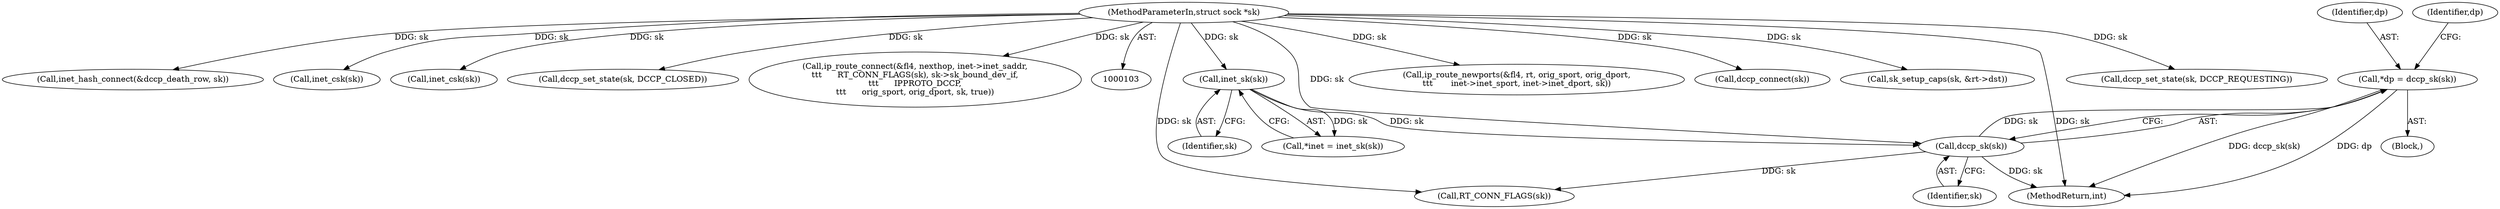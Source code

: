 digraph "0_linux_f6d8bd051c391c1c0458a30b2a7abcd939329259@pointer" {
"1000120" [label="(Call,*dp = dccp_sk(sk))"];
"1000122" [label="(Call,dccp_sk(sk))"];
"1000117" [label="(Call,inet_sk(sk))"];
"1000104" [label="(MethodParameterIn,struct sock *sk)"];
"1000123" [label="(Identifier,sk)"];
"1000411" [label="(MethodReturn,int)"];
"1000107" [label="(Block,)"];
"1000326" [label="(Call,ip_route_newports(&fl4, rt, orig_sport, orig_dport,\n\t\t\t       inet->inet_sport, inet->inet_dport, sk))"];
"1000121" [label="(Identifier,dp)"];
"1000381" [label="(Call,dccp_connect(sk))"];
"1000347" [label="(Call,sk_setup_caps(sk, &rt->dst))"];
"1000310" [label="(Call,dccp_set_state(sk, DCCP_REQUESTING))"];
"1000315" [label="(Call,inet_hash_connect(&dccp_death_row, sk))"];
"1000302" [label="(Call,inet_csk(sk))"];
"1000208" [label="(Call,RT_CONN_FLAGS(sk))"];
"1000133" [label="(Identifier,dp)"];
"1000117" [label="(Call,inet_sk(sk))"];
"1000115" [label="(Call,*inet = inet_sk(sk))"];
"1000118" [label="(Identifier,sk)"];
"1000290" [label="(Call,inet_csk(sk))"];
"1000104" [label="(MethodParameterIn,struct sock *sk)"];
"1000120" [label="(Call,*dp = dccp_sk(sk))"];
"1000395" [label="(Call,dccp_set_state(sk, DCCP_CLOSED))"];
"1000122" [label="(Call,dccp_sk(sk))"];
"1000201" [label="(Call,ip_route_connect(&fl4, nexthop, inet->inet_saddr,\n\t\t\t      RT_CONN_FLAGS(sk), sk->sk_bound_dev_if,\n\t\t\t      IPPROTO_DCCP,\n\t\t\t      orig_sport, orig_dport, sk, true))"];
"1000120" -> "1000107"  [label="AST: "];
"1000120" -> "1000122"  [label="CFG: "];
"1000121" -> "1000120"  [label="AST: "];
"1000122" -> "1000120"  [label="AST: "];
"1000133" -> "1000120"  [label="CFG: "];
"1000120" -> "1000411"  [label="DDG: dp"];
"1000120" -> "1000411"  [label="DDG: dccp_sk(sk)"];
"1000122" -> "1000120"  [label="DDG: sk"];
"1000122" -> "1000123"  [label="CFG: "];
"1000123" -> "1000122"  [label="AST: "];
"1000122" -> "1000411"  [label="DDG: sk"];
"1000117" -> "1000122"  [label="DDG: sk"];
"1000104" -> "1000122"  [label="DDG: sk"];
"1000122" -> "1000208"  [label="DDG: sk"];
"1000117" -> "1000115"  [label="AST: "];
"1000117" -> "1000118"  [label="CFG: "];
"1000118" -> "1000117"  [label="AST: "];
"1000115" -> "1000117"  [label="CFG: "];
"1000117" -> "1000115"  [label="DDG: sk"];
"1000104" -> "1000117"  [label="DDG: sk"];
"1000104" -> "1000103"  [label="AST: "];
"1000104" -> "1000411"  [label="DDG: sk"];
"1000104" -> "1000208"  [label="DDG: sk"];
"1000104" -> "1000201"  [label="DDG: sk"];
"1000104" -> "1000290"  [label="DDG: sk"];
"1000104" -> "1000302"  [label="DDG: sk"];
"1000104" -> "1000310"  [label="DDG: sk"];
"1000104" -> "1000315"  [label="DDG: sk"];
"1000104" -> "1000326"  [label="DDG: sk"];
"1000104" -> "1000347"  [label="DDG: sk"];
"1000104" -> "1000381"  [label="DDG: sk"];
"1000104" -> "1000395"  [label="DDG: sk"];
}
